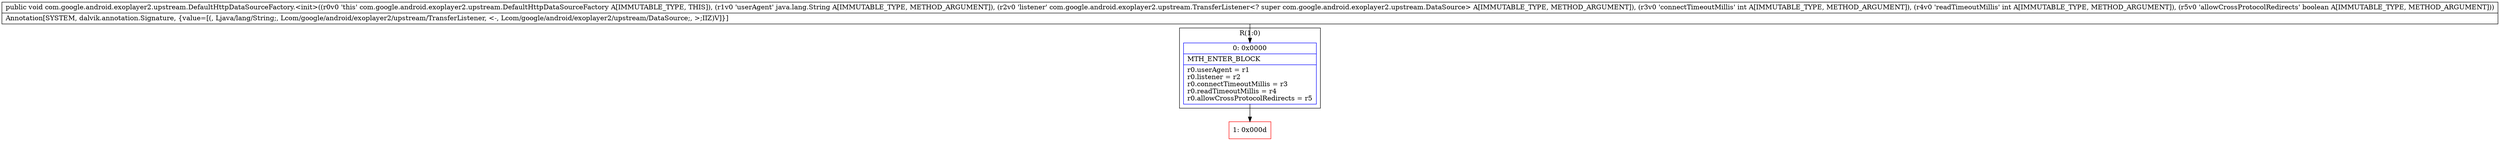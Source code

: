digraph "CFG forcom.google.android.exoplayer2.upstream.DefaultHttpDataSourceFactory.\<init\>(Ljava\/lang\/String;Lcom\/google\/android\/exoplayer2\/upstream\/TransferListener;IIZ)V" {
subgraph cluster_Region_1486597788 {
label = "R(1:0)";
node [shape=record,color=blue];
Node_0 [shape=record,label="{0\:\ 0x0000|MTH_ENTER_BLOCK\l|r0.userAgent = r1\lr0.listener = r2\lr0.connectTimeoutMillis = r3\lr0.readTimeoutMillis = r4\lr0.allowCrossProtocolRedirects = r5\l}"];
}
Node_1 [shape=record,color=red,label="{1\:\ 0x000d}"];
MethodNode[shape=record,label="{public void com.google.android.exoplayer2.upstream.DefaultHttpDataSourceFactory.\<init\>((r0v0 'this' com.google.android.exoplayer2.upstream.DefaultHttpDataSourceFactory A[IMMUTABLE_TYPE, THIS]), (r1v0 'userAgent' java.lang.String A[IMMUTABLE_TYPE, METHOD_ARGUMENT]), (r2v0 'listener' com.google.android.exoplayer2.upstream.TransferListener\<? super com.google.android.exoplayer2.upstream.DataSource\> A[IMMUTABLE_TYPE, METHOD_ARGUMENT]), (r3v0 'connectTimeoutMillis' int A[IMMUTABLE_TYPE, METHOD_ARGUMENT]), (r4v0 'readTimeoutMillis' int A[IMMUTABLE_TYPE, METHOD_ARGUMENT]), (r5v0 'allowCrossProtocolRedirects' boolean A[IMMUTABLE_TYPE, METHOD_ARGUMENT]))  | Annotation[SYSTEM, dalvik.annotation.Signature, \{value=[(, Ljava\/lang\/String;, Lcom\/google\/android\/exoplayer2\/upstream\/TransferListener, \<\-, Lcom\/google\/android\/exoplayer2\/upstream\/DataSource;, \>;IIZ)V]\}]\l}"];
MethodNode -> Node_0;
Node_0 -> Node_1;
}

